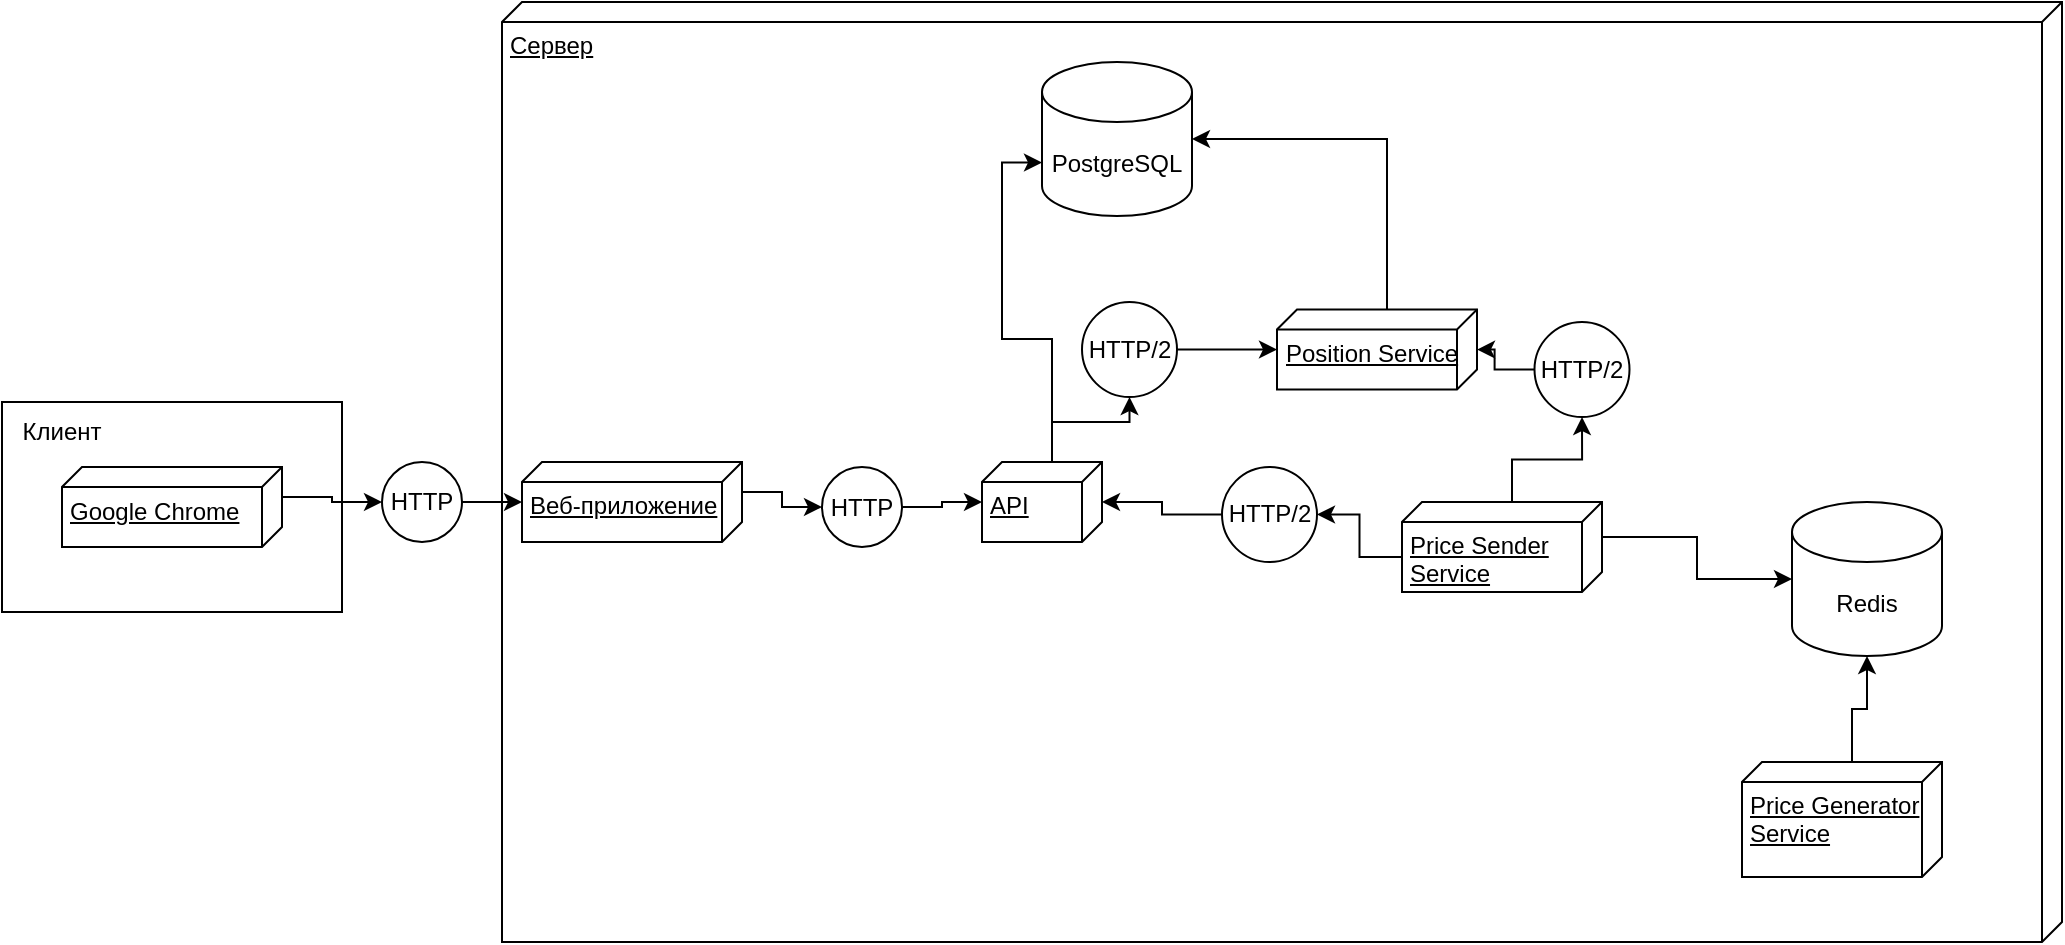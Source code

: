 <mxfile version="16.6.4" type="github">
  <diagram id="4V-uYYI3TJKT6J6POKun" name="Page-1">
    <mxGraphModel dx="1582" dy="914" grid="1" gridSize="10" guides="1" tooltips="1" connect="1" arrows="1" fold="1" page="1" pageScale="1" pageWidth="1100" pageHeight="850" math="0" shadow="0">
      <root>
        <mxCell id="0" />
        <mxCell id="1" parent="0" />
        <mxCell id="wcl_Z-L9woV-AxZ-uq4W-2" value="Сервер" style="verticalAlign=top;align=left;spacingTop=8;spacingLeft=2;spacingRight=12;shape=cube;size=10;direction=south;fontStyle=4;html=1;" vertex="1" parent="1">
          <mxGeometry x="450" y="90" width="780" height="470" as="geometry" />
        </mxCell>
        <mxCell id="wcl_Z-L9woV-AxZ-uq4W-39" style="edgeStyle=orthogonalEdgeStyle;rounded=0;orthogonalLoop=1;jettySize=auto;html=1;exitX=0;exitY=0;exitDx=0;exitDy=25;exitPerimeter=0;" edge="1" parent="1" source="wcl_Z-L9woV-AxZ-uq4W-4" target="wcl_Z-L9woV-AxZ-uq4W-22">
          <mxGeometry relative="1" as="geometry" />
        </mxCell>
        <mxCell id="wcl_Z-L9woV-AxZ-uq4W-45" style="edgeStyle=orthogonalEdgeStyle;rounded=0;orthogonalLoop=1;jettySize=auto;html=1;exitX=0;exitY=0;exitDx=0;exitDy=25;exitPerimeter=0;entryX=0;entryY=0;entryDx=0;entryDy=50.25;entryPerimeter=0;" edge="1" parent="1" source="wcl_Z-L9woV-AxZ-uq4W-4" target="wcl_Z-L9woV-AxZ-uq4W-43">
          <mxGeometry relative="1" as="geometry" />
        </mxCell>
        <mxCell id="wcl_Z-L9woV-AxZ-uq4W-4" value="API" style="verticalAlign=top;align=left;spacingTop=8;spacingLeft=2;spacingRight=12;shape=cube;size=10;direction=south;fontStyle=4;html=1;" vertex="1" parent="1">
          <mxGeometry x="690" y="320" width="60" height="40" as="geometry" />
        </mxCell>
        <mxCell id="wcl_Z-L9woV-AxZ-uq4W-15" style="edgeStyle=orthogonalEdgeStyle;rounded=0;orthogonalLoop=1;jettySize=auto;html=1;exitX=0;exitY=0;exitDx=15;exitDy=0;exitPerimeter=0;" edge="1" parent="1" source="wcl_Z-L9woV-AxZ-uq4W-8" target="wcl_Z-L9woV-AxZ-uq4W-13">
          <mxGeometry relative="1" as="geometry" />
        </mxCell>
        <mxCell id="wcl_Z-L9woV-AxZ-uq4W-8" value="Веб-приложение" style="verticalAlign=top;align=left;spacingTop=8;spacingLeft=2;spacingRight=12;shape=cube;size=10;direction=south;fontStyle=4;html=1;" vertex="1" parent="1">
          <mxGeometry x="460" y="320" width="110" height="40" as="geometry" />
        </mxCell>
        <mxCell id="wcl_Z-L9woV-AxZ-uq4W-9" value="" style="group" vertex="1" connectable="0" parent="1">
          <mxGeometry x="200" y="290" width="170" height="105" as="geometry" />
        </mxCell>
        <mxCell id="wcl_Z-L9woV-AxZ-uq4W-6" value="" style="rounded=0;whiteSpace=wrap;html=1;" vertex="1" parent="wcl_Z-L9woV-AxZ-uq4W-9">
          <mxGeometry width="170" height="105" as="geometry" />
        </mxCell>
        <mxCell id="wcl_Z-L9woV-AxZ-uq4W-5" value="Google Chrome" style="verticalAlign=top;align=left;spacingTop=8;spacingLeft=2;spacingRight=12;shape=cube;size=10;direction=south;fontStyle=4;html=1;" vertex="1" parent="wcl_Z-L9woV-AxZ-uq4W-9">
          <mxGeometry x="30" y="32.5" width="110" height="40" as="geometry" />
        </mxCell>
        <mxCell id="wcl_Z-L9woV-AxZ-uq4W-7" value="Клиент" style="text;html=1;strokeColor=none;fillColor=none;align=center;verticalAlign=middle;whiteSpace=wrap;rounded=0;" vertex="1" parent="wcl_Z-L9woV-AxZ-uq4W-9">
          <mxGeometry width="60" height="30" as="geometry" />
        </mxCell>
        <mxCell id="wcl_Z-L9woV-AxZ-uq4W-10" style="edgeStyle=orthogonalEdgeStyle;rounded=0;orthogonalLoop=1;jettySize=auto;html=1;exitX=0;exitY=0;exitDx=15;exitDy=0;exitPerimeter=0;" edge="1" parent="1" source="wcl_Z-L9woV-AxZ-uq4W-5" target="wcl_Z-L9woV-AxZ-uq4W-11">
          <mxGeometry relative="1" as="geometry">
            <mxPoint x="400" y="338" as="targetPoint" />
          </mxGeometry>
        </mxCell>
        <mxCell id="wcl_Z-L9woV-AxZ-uq4W-12" style="edgeStyle=orthogonalEdgeStyle;rounded=0;orthogonalLoop=1;jettySize=auto;html=1;exitX=1;exitY=0.5;exitDx=0;exitDy=0;" edge="1" parent="1" source="wcl_Z-L9woV-AxZ-uq4W-11" target="wcl_Z-L9woV-AxZ-uq4W-8">
          <mxGeometry relative="1" as="geometry" />
        </mxCell>
        <mxCell id="wcl_Z-L9woV-AxZ-uq4W-11" value="HTTP" style="ellipse;whiteSpace=wrap;html=1;aspect=fixed;rounded=0;" vertex="1" parent="1">
          <mxGeometry x="390" y="320" width="40" height="40" as="geometry" />
        </mxCell>
        <mxCell id="wcl_Z-L9woV-AxZ-uq4W-17" style="edgeStyle=orthogonalEdgeStyle;rounded=0;orthogonalLoop=1;jettySize=auto;html=1;exitX=1;exitY=0.5;exitDx=0;exitDy=0;" edge="1" parent="1" source="wcl_Z-L9woV-AxZ-uq4W-13" target="wcl_Z-L9woV-AxZ-uq4W-4">
          <mxGeometry relative="1" as="geometry" />
        </mxCell>
        <mxCell id="wcl_Z-L9woV-AxZ-uq4W-13" value="HTTP" style="ellipse;whiteSpace=wrap;html=1;aspect=fixed;rounded=0;" vertex="1" parent="1">
          <mxGeometry x="610" y="322.5" width="40" height="40" as="geometry" />
        </mxCell>
        <mxCell id="wcl_Z-L9woV-AxZ-uq4W-46" style="edgeStyle=orthogonalEdgeStyle;rounded=0;orthogonalLoop=1;jettySize=auto;html=1;exitX=0;exitY=0;exitDx=0;exitDy=45;exitPerimeter=0;entryX=1;entryY=0.5;entryDx=0;entryDy=0;entryPerimeter=0;" edge="1" parent="1" source="wcl_Z-L9woV-AxZ-uq4W-19" target="wcl_Z-L9woV-AxZ-uq4W-43">
          <mxGeometry relative="1" as="geometry" />
        </mxCell>
        <mxCell id="wcl_Z-L9woV-AxZ-uq4W-19" value="Position Service" style="verticalAlign=top;align=left;spacingTop=8;spacingLeft=2;spacingRight=12;shape=cube;size=10;direction=south;fontStyle=4;html=1;" vertex="1" parent="1">
          <mxGeometry x="837.5" y="243.75" width="100" height="40" as="geometry" />
        </mxCell>
        <mxCell id="wcl_Z-L9woV-AxZ-uq4W-38" style="edgeStyle=orthogonalEdgeStyle;rounded=0;orthogonalLoop=1;jettySize=auto;html=1;exitX=1;exitY=0.5;exitDx=0;exitDy=0;" edge="1" parent="1" source="wcl_Z-L9woV-AxZ-uq4W-22" target="wcl_Z-L9woV-AxZ-uq4W-19">
          <mxGeometry relative="1" as="geometry" />
        </mxCell>
        <mxCell id="wcl_Z-L9woV-AxZ-uq4W-22" value="HTTP/2" style="ellipse;whiteSpace=wrap;html=1;aspect=fixed;rounded=0;" vertex="1" parent="1">
          <mxGeometry x="740" y="240" width="47.5" height="47.5" as="geometry" />
        </mxCell>
        <mxCell id="wcl_Z-L9woV-AxZ-uq4W-34" style="edgeStyle=orthogonalEdgeStyle;rounded=0;orthogonalLoop=1;jettySize=auto;html=1;exitX=0;exitY=0;exitDx=0;exitDy=45;exitPerimeter=0;" edge="1" parent="1" source="wcl_Z-L9woV-AxZ-uq4W-27" target="wcl_Z-L9woV-AxZ-uq4W-30">
          <mxGeometry relative="1" as="geometry" />
        </mxCell>
        <mxCell id="wcl_Z-L9woV-AxZ-uq4W-27" value="Price Generator&lt;br&gt;Service" style="verticalAlign=top;align=left;spacingTop=8;spacingLeft=2;spacingRight=12;shape=cube;size=10;direction=south;fontStyle=4;html=1;" vertex="1" parent="1">
          <mxGeometry x="1070" y="470" width="100" height="57.5" as="geometry" />
        </mxCell>
        <mxCell id="wcl_Z-L9woV-AxZ-uq4W-36" style="edgeStyle=orthogonalEdgeStyle;rounded=0;orthogonalLoop=1;jettySize=auto;html=1;exitX=0;exitY=0;exitDx=0;exitDy=45;exitPerimeter=0;" edge="1" parent="1" source="wcl_Z-L9woV-AxZ-uq4W-28" target="wcl_Z-L9woV-AxZ-uq4W-35">
          <mxGeometry relative="1" as="geometry" />
        </mxCell>
        <mxCell id="wcl_Z-L9woV-AxZ-uq4W-41" style="edgeStyle=orthogonalEdgeStyle;rounded=0;orthogonalLoop=1;jettySize=auto;html=1;exitX=0;exitY=0;exitDx=27.5;exitDy=100;exitPerimeter=0;" edge="1" parent="1" source="wcl_Z-L9woV-AxZ-uq4W-28" target="wcl_Z-L9woV-AxZ-uq4W-40">
          <mxGeometry relative="1" as="geometry" />
        </mxCell>
        <mxCell id="wcl_Z-L9woV-AxZ-uq4W-44" style="edgeStyle=orthogonalEdgeStyle;rounded=0;orthogonalLoop=1;jettySize=auto;html=1;exitX=0;exitY=0;exitDx=17.5;exitDy=0;exitPerimeter=0;" edge="1" parent="1" source="wcl_Z-L9woV-AxZ-uq4W-28" target="wcl_Z-L9woV-AxZ-uq4W-30">
          <mxGeometry relative="1" as="geometry" />
        </mxCell>
        <mxCell id="wcl_Z-L9woV-AxZ-uq4W-28" value="Price Sender&lt;br&gt;Service" style="verticalAlign=top;align=left;spacingTop=8;spacingLeft=2;spacingRight=12;shape=cube;size=10;direction=south;fontStyle=4;html=1;" vertex="1" parent="1">
          <mxGeometry x="900" y="340" width="100" height="45" as="geometry" />
        </mxCell>
        <mxCell id="wcl_Z-L9woV-AxZ-uq4W-30" value="Redis" style="shape=cylinder3;whiteSpace=wrap;html=1;boundedLbl=1;backgroundOutline=1;size=15;rounded=0;" vertex="1" parent="1">
          <mxGeometry x="1095" y="340" width="75" height="77" as="geometry" />
        </mxCell>
        <mxCell id="wcl_Z-L9woV-AxZ-uq4W-37" style="edgeStyle=orthogonalEdgeStyle;rounded=0;orthogonalLoop=1;jettySize=auto;html=1;exitX=0;exitY=0.5;exitDx=0;exitDy=0;" edge="1" parent="1" source="wcl_Z-L9woV-AxZ-uq4W-35" target="wcl_Z-L9woV-AxZ-uq4W-19">
          <mxGeometry relative="1" as="geometry" />
        </mxCell>
        <mxCell id="wcl_Z-L9woV-AxZ-uq4W-35" value="HTTP/2" style="ellipse;whiteSpace=wrap;html=1;aspect=fixed;rounded=0;" vertex="1" parent="1">
          <mxGeometry x="966.25" y="250" width="47.5" height="47.5" as="geometry" />
        </mxCell>
        <mxCell id="wcl_Z-L9woV-AxZ-uq4W-42" style="edgeStyle=orthogonalEdgeStyle;rounded=0;orthogonalLoop=1;jettySize=auto;html=1;exitX=0;exitY=0.5;exitDx=0;exitDy=0;" edge="1" parent="1" source="wcl_Z-L9woV-AxZ-uq4W-40" target="wcl_Z-L9woV-AxZ-uq4W-4">
          <mxGeometry relative="1" as="geometry" />
        </mxCell>
        <mxCell id="wcl_Z-L9woV-AxZ-uq4W-40" value="HTTP/2" style="ellipse;whiteSpace=wrap;html=1;aspect=fixed;rounded=0;" vertex="1" parent="1">
          <mxGeometry x="810" y="322.5" width="47.5" height="47.5" as="geometry" />
        </mxCell>
        <mxCell id="wcl_Z-L9woV-AxZ-uq4W-43" value="PostgreSQL" style="shape=cylinder3;whiteSpace=wrap;html=1;boundedLbl=1;backgroundOutline=1;size=15;rounded=0;" vertex="1" parent="1">
          <mxGeometry x="720" y="120" width="75" height="77" as="geometry" />
        </mxCell>
      </root>
    </mxGraphModel>
  </diagram>
</mxfile>

